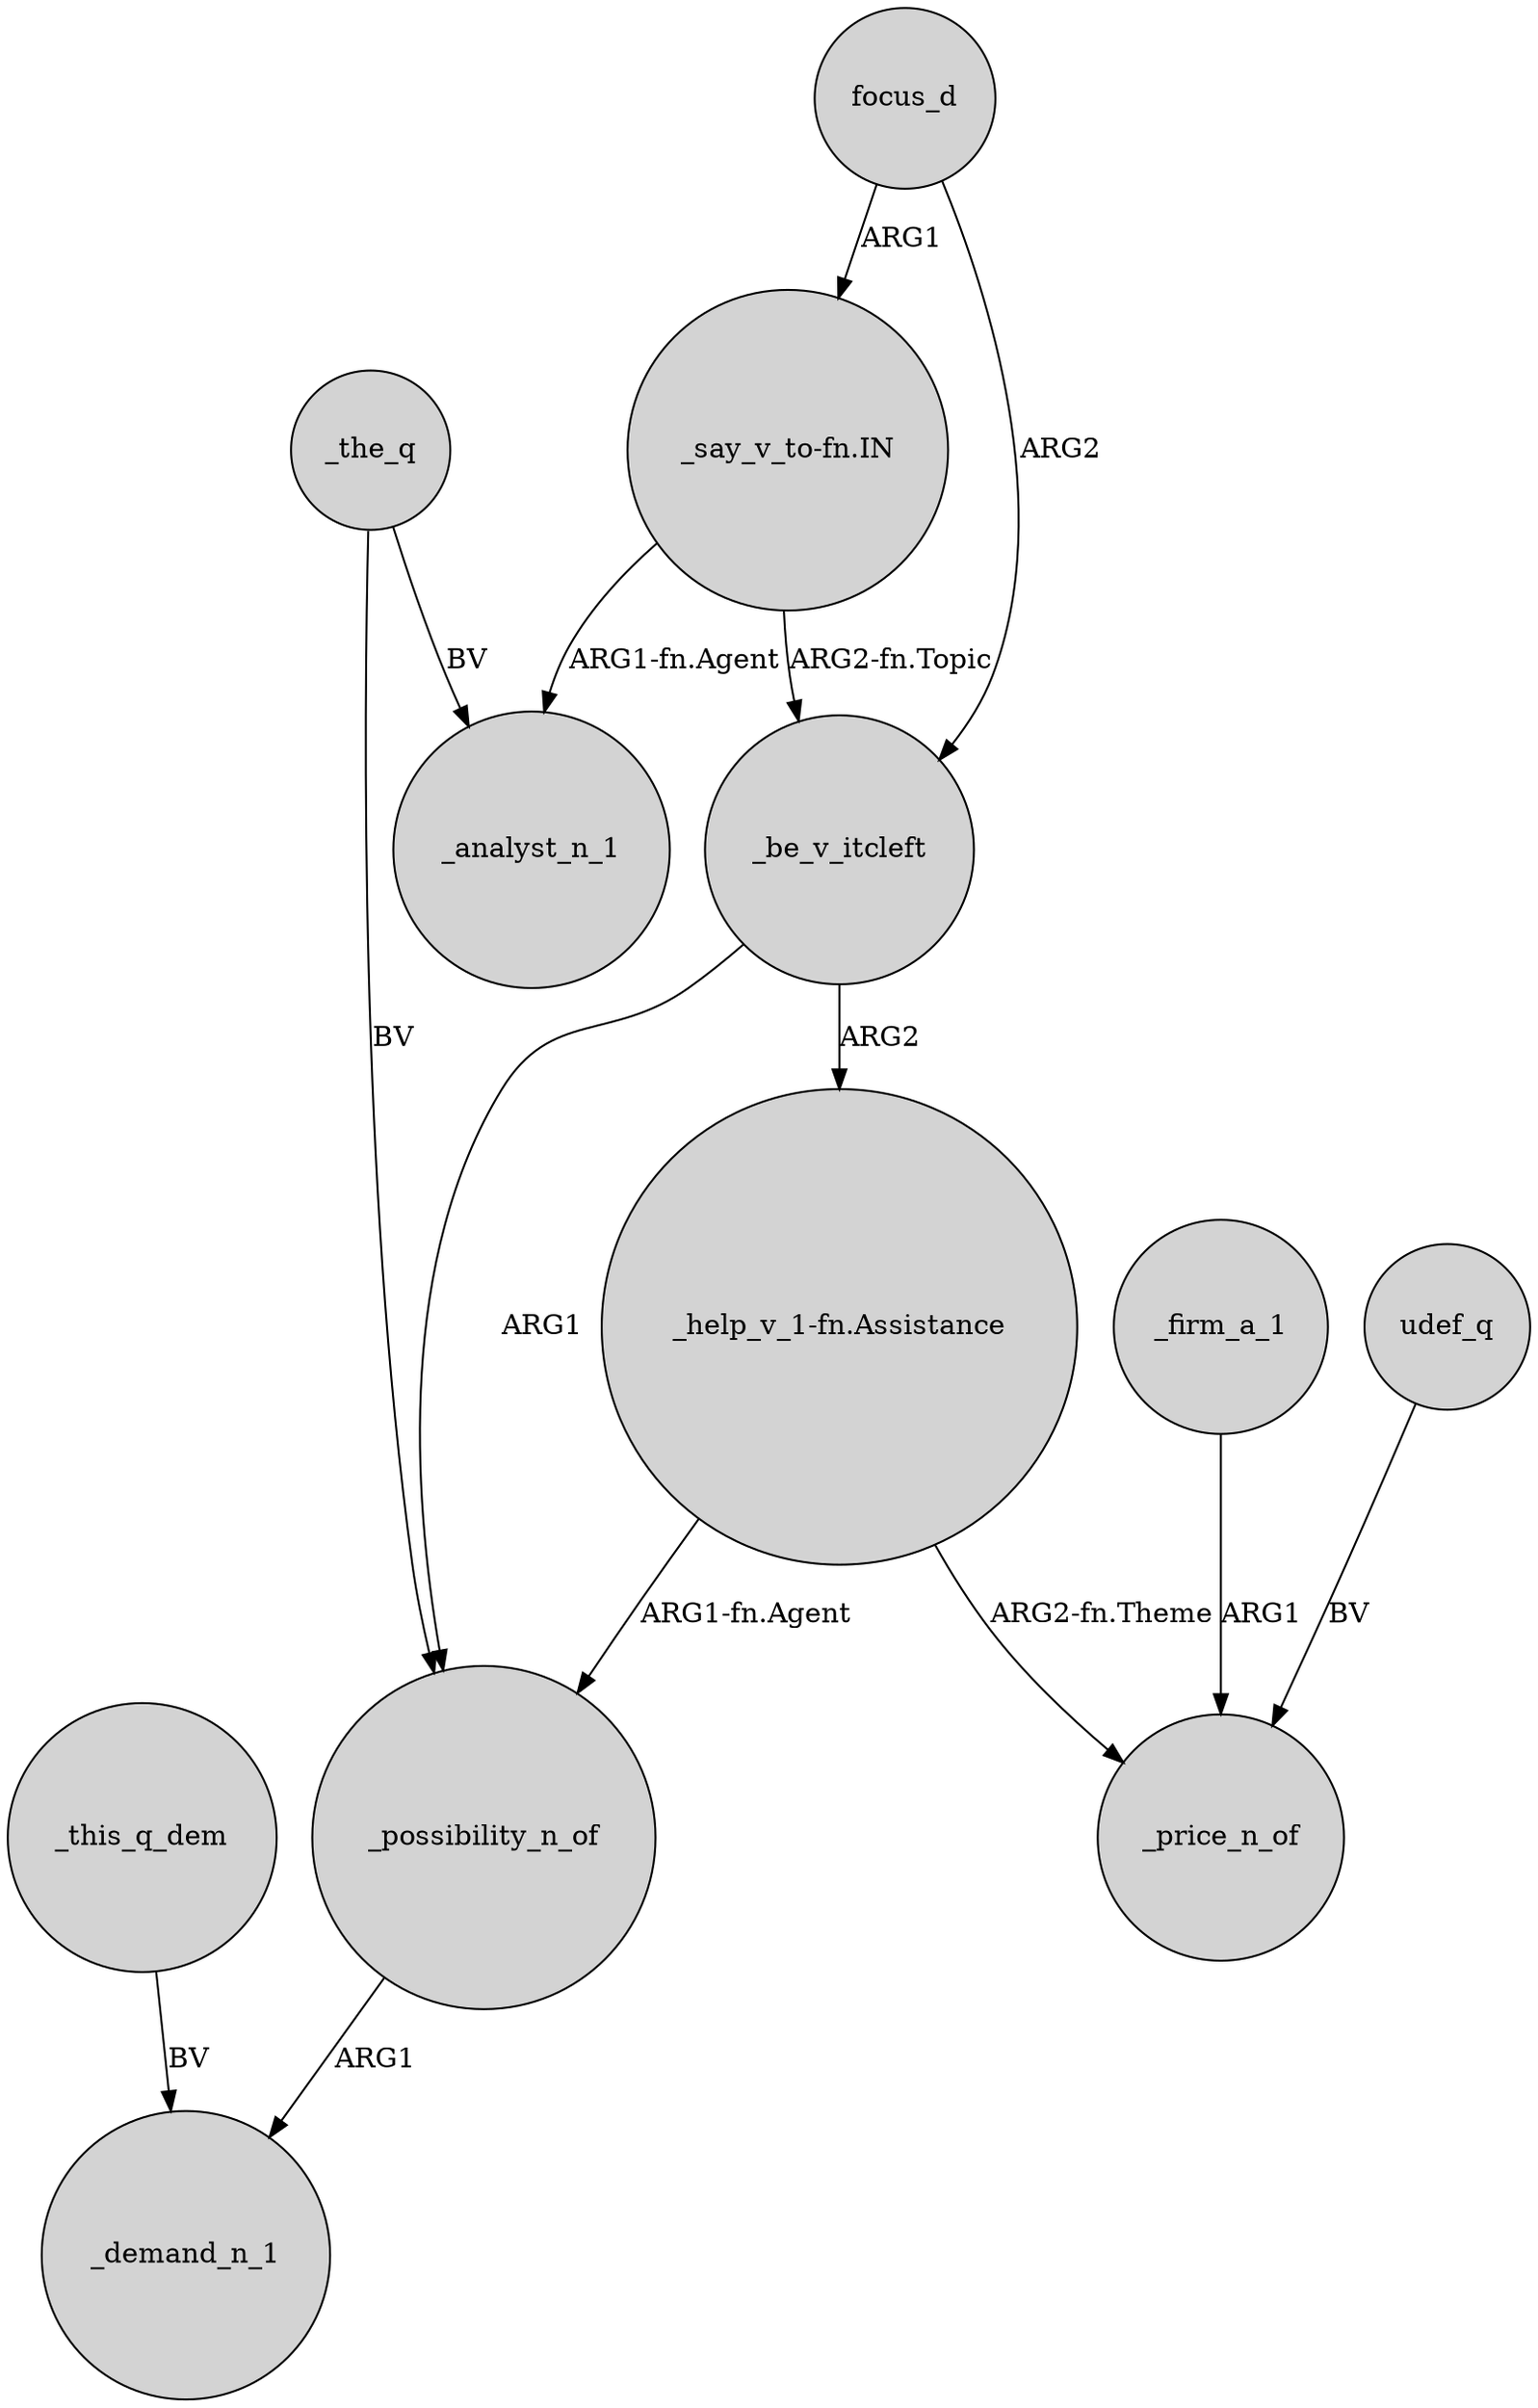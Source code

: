 digraph {
	node [shape=circle style=filled]
	_be_v_itcleft -> "_help_v_1-fn.Assistance" [label=ARG2]
	_the_q -> _possibility_n_of [label=BV]
	focus_d -> _be_v_itcleft [label=ARG2]
	_firm_a_1 -> _price_n_of [label=ARG1]
	_the_q -> _analyst_n_1 [label=BV]
	udef_q -> _price_n_of [label=BV]
	_this_q_dem -> _demand_n_1 [label=BV]
	"_say_v_to-fn.IN" -> _analyst_n_1 [label="ARG1-fn.Agent"]
	"_say_v_to-fn.IN" -> _be_v_itcleft [label="ARG2-fn.Topic"]
	"_help_v_1-fn.Assistance" -> _price_n_of [label="ARG2-fn.Theme"]
	"_help_v_1-fn.Assistance" -> _possibility_n_of [label="ARG1-fn.Agent"]
	_be_v_itcleft -> _possibility_n_of [label=ARG1]
	focus_d -> "_say_v_to-fn.IN" [label=ARG1]
	_possibility_n_of -> _demand_n_1 [label=ARG1]
}
